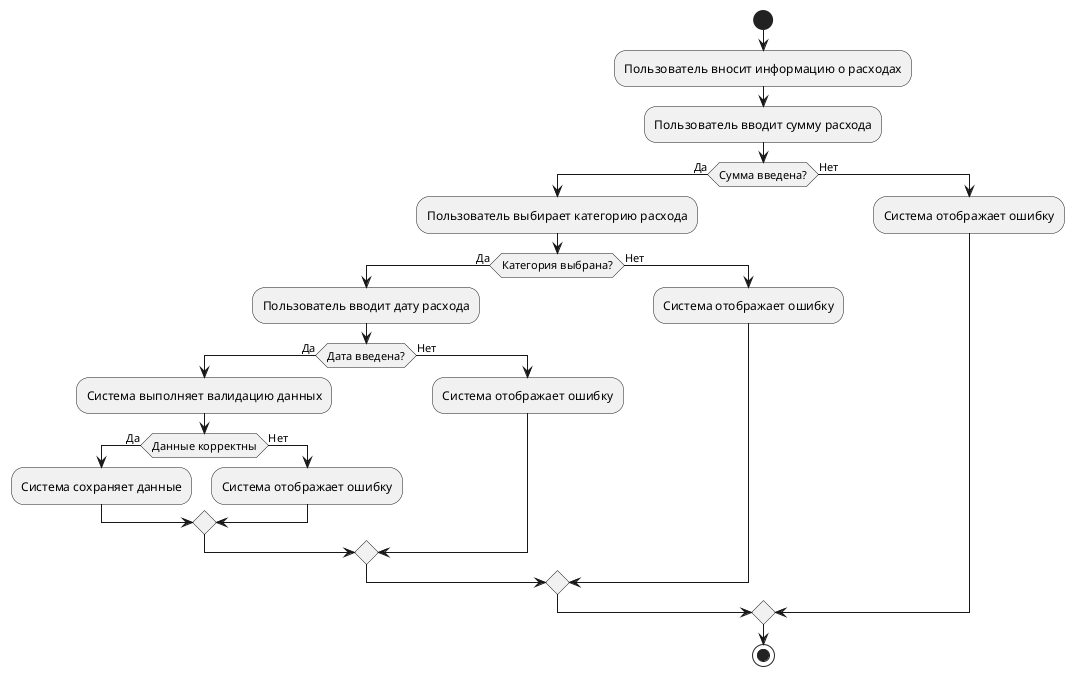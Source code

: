 @startuml
start
:Пользователь вносит информацию о расходах;
:Пользователь вводит сумму расхода;
if (Сумма введена?) then (Да)
  :Пользователь выбирает категорию расхода;
  if (Категория выбрана?) then (Да)
    :Пользователь вводит дату расхода;
    if (Дата введена?) then (Да)
      :Система выполняет валидацию данных;
      if (Данные корректны) then (Да)
        :Система сохраняет данные;
      else (Нет)
        :Система отображает ошибку;
      endif
    else (Нет)
      :Система отображает ошибку;
    endif
  else (Нет)
    :Система отображает ошибку;
  endif
else (Нет)
  :Система отображает ошибку;
endif
stop
@enduml